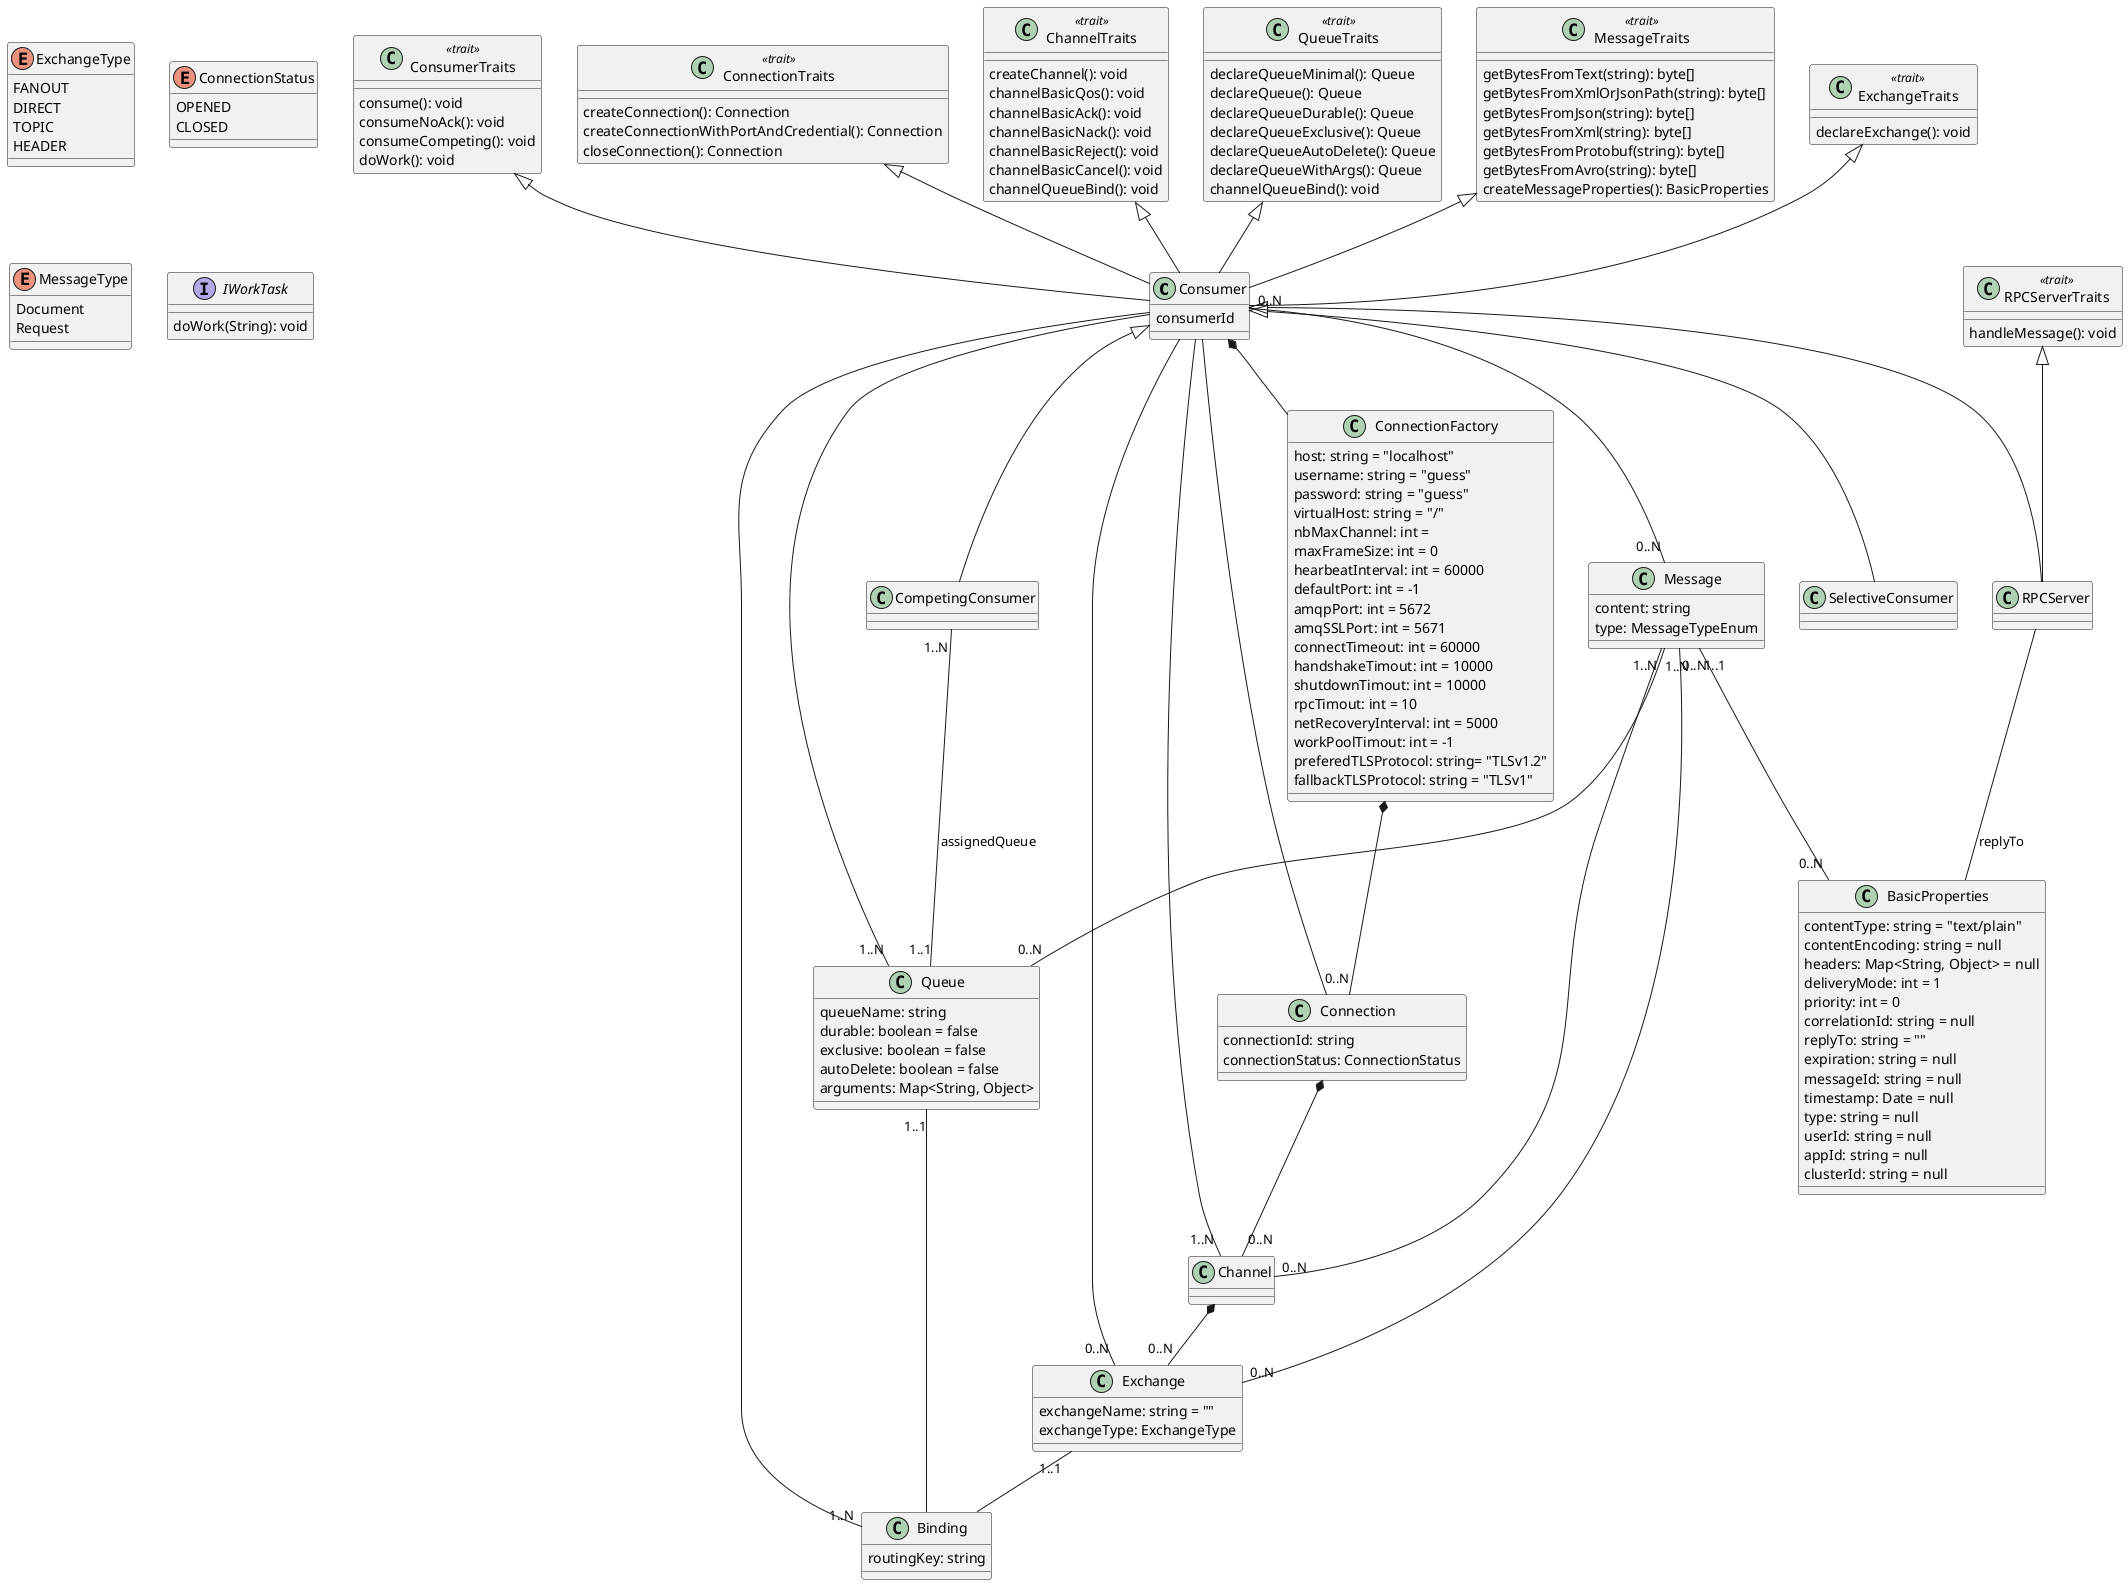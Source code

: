 @startuml
Consumer <|-- SelectiveConsumer
Consumer <|-- CompetingConsumer
Consumer <|-- RPCServer
Consumer *-- ConnectionFactory
Consumer -- Connection
Consumer -- "1..N" Channel
Consumer -- "1..N" Queue
Consumer -- "0..N" Exchange
Consumer -- "1..N" Binding
Consumer "0..N" -- "0..N" Message

CompetingConsumer "1..N"-- "1..1" Queue : assignedQueue
ConnectionFactory *-- "0..N" Connection
Connection *-- "0..N" Channel
Exchange "1..1"-- Binding
Queue "1..1" -- Binding
Channel *-- "0..N" Exchange

RPCServer -- BasicProperties: replyTo

Message "1..N" -- "0..N" Channel
Message "1..N" -- "0..N" Queue
Message "0..N" -- "0..N" Exchange
Message "1..1"-- "0..N" BasicProperties

ConsumerTraits <|-- Consumer
ConnectionTraits <|-- Consumer
ChannelTraits <|-- Consumer
QueueTraits <|-- Consumer
MessageTraits <|-- Consumer
ExchangeTraits <|-- Consumer

RPCServerTraits <|-- RPCServer

class Consumer {
  consumerId
}

class ConnectionFactory {
  host: string = "localhost"
  username: string = "guess"
  password: string = "guess"
  virtualHost: string = "/"
  nbMaxChannel: int = 
  maxFrameSize: int = 0
  hearbeatInterval: int = 60000
  defaultPort: int = -1
  amqpPort: int = 5672
  amqSSLPort: int = 5671
  connectTimeout: int = 60000
  handshakeTimout: int = 10000 
  shutdownTimout: int = 10000
  rpcTimout: int = 10
  netRecoveryInterval: int = 5000
  workPoolTimout: int = -1 
  preferedTLSProtocol: string= "TLSv1.2"
  fallbackTLSProtocol: string = "TLSv1"
}

class Connection {
  connectionId: string
  connectionStatus: ConnectionStatus
}

class Message {
  content: string
  type: MessageTypeEnum
}

class Binding {
  routingKey: string
}

class BasicProperties {
  contentType: string = "text/plain"
  contentEncoding: string = null
  headers: Map<String, Object> = null
  deliveryMode: int = 1
  priority: int = 0
  correlationId: string = null
  replyTo: string = ""
  expiration: string = null
  messageId: string = null
  timestamp: Date = null
  type: string = null
  userId: string = null
  appId: string = null
  clusterId: string = null
}

class Queue {
  queueName: string
  durable: boolean = false
  exclusive: boolean = false
  autoDelete: boolean = false
  arguments: Map<String, Object>
}

class Exchange {
  exchangeName: string = ""
  exchangeType: ExchangeType
}

enum ExchangeType {
  FANOUT
  DIRECT
  TOPIC
  HEADER
}

enum ConnectionStatus {
  OPENED
  CLOSED
}

enum MessageType {
  Document
  Request
}

class ConsumerTraits <<trait>> {
    consume(): void
    consumeNoAck(): void
    consumeCompeting(): void
    doWork(): void
}

class RPCServerTraits <<trait>> {
    handleMessage(): void
}

class ConnectionTraits <<trait>> {
    createConnection(): Connection
    createConnectionWithPortAndCredential(): Connection
    closeConnection(): Connection
}


class ChannelTraits <<trait>> {
    createChannel(): void
    channelBasicQos(): void
    channelBasicAck(): void
    channelBasicNack(): void
    channelBasicReject(): void
    channelBasicCancel(): void
    channelQueueBind(): void
}

class ExchangeTraits <<trait>> {
    declareExchange(): void
}

class QueueTraits <<trait>> {
    declareQueueMinimal(): Queue
    declareQueue(): Queue
    declareQueueDurable(): Queue
    declareQueueExclusive(): Queue
    declareQueueAutoDelete(): Queue
    declareQueueWithArgs(): Queue
    channelQueueBind(): void
}

class MessageTraits <<trait>> {
    getBytesFromText(string): byte[]
    getBytesFromXmlOrJsonPath(string): byte[]
    getBytesFromJson(string): byte[]
    getBytesFromXml(string): byte[]
    getBytesFromProtobuf(string): byte[]
    getBytesFromAvro(string): byte[]
    createMessageProperties(): BasicProperties
}

interface IWorkTask {
    doWork(String): void
}
@enduml

